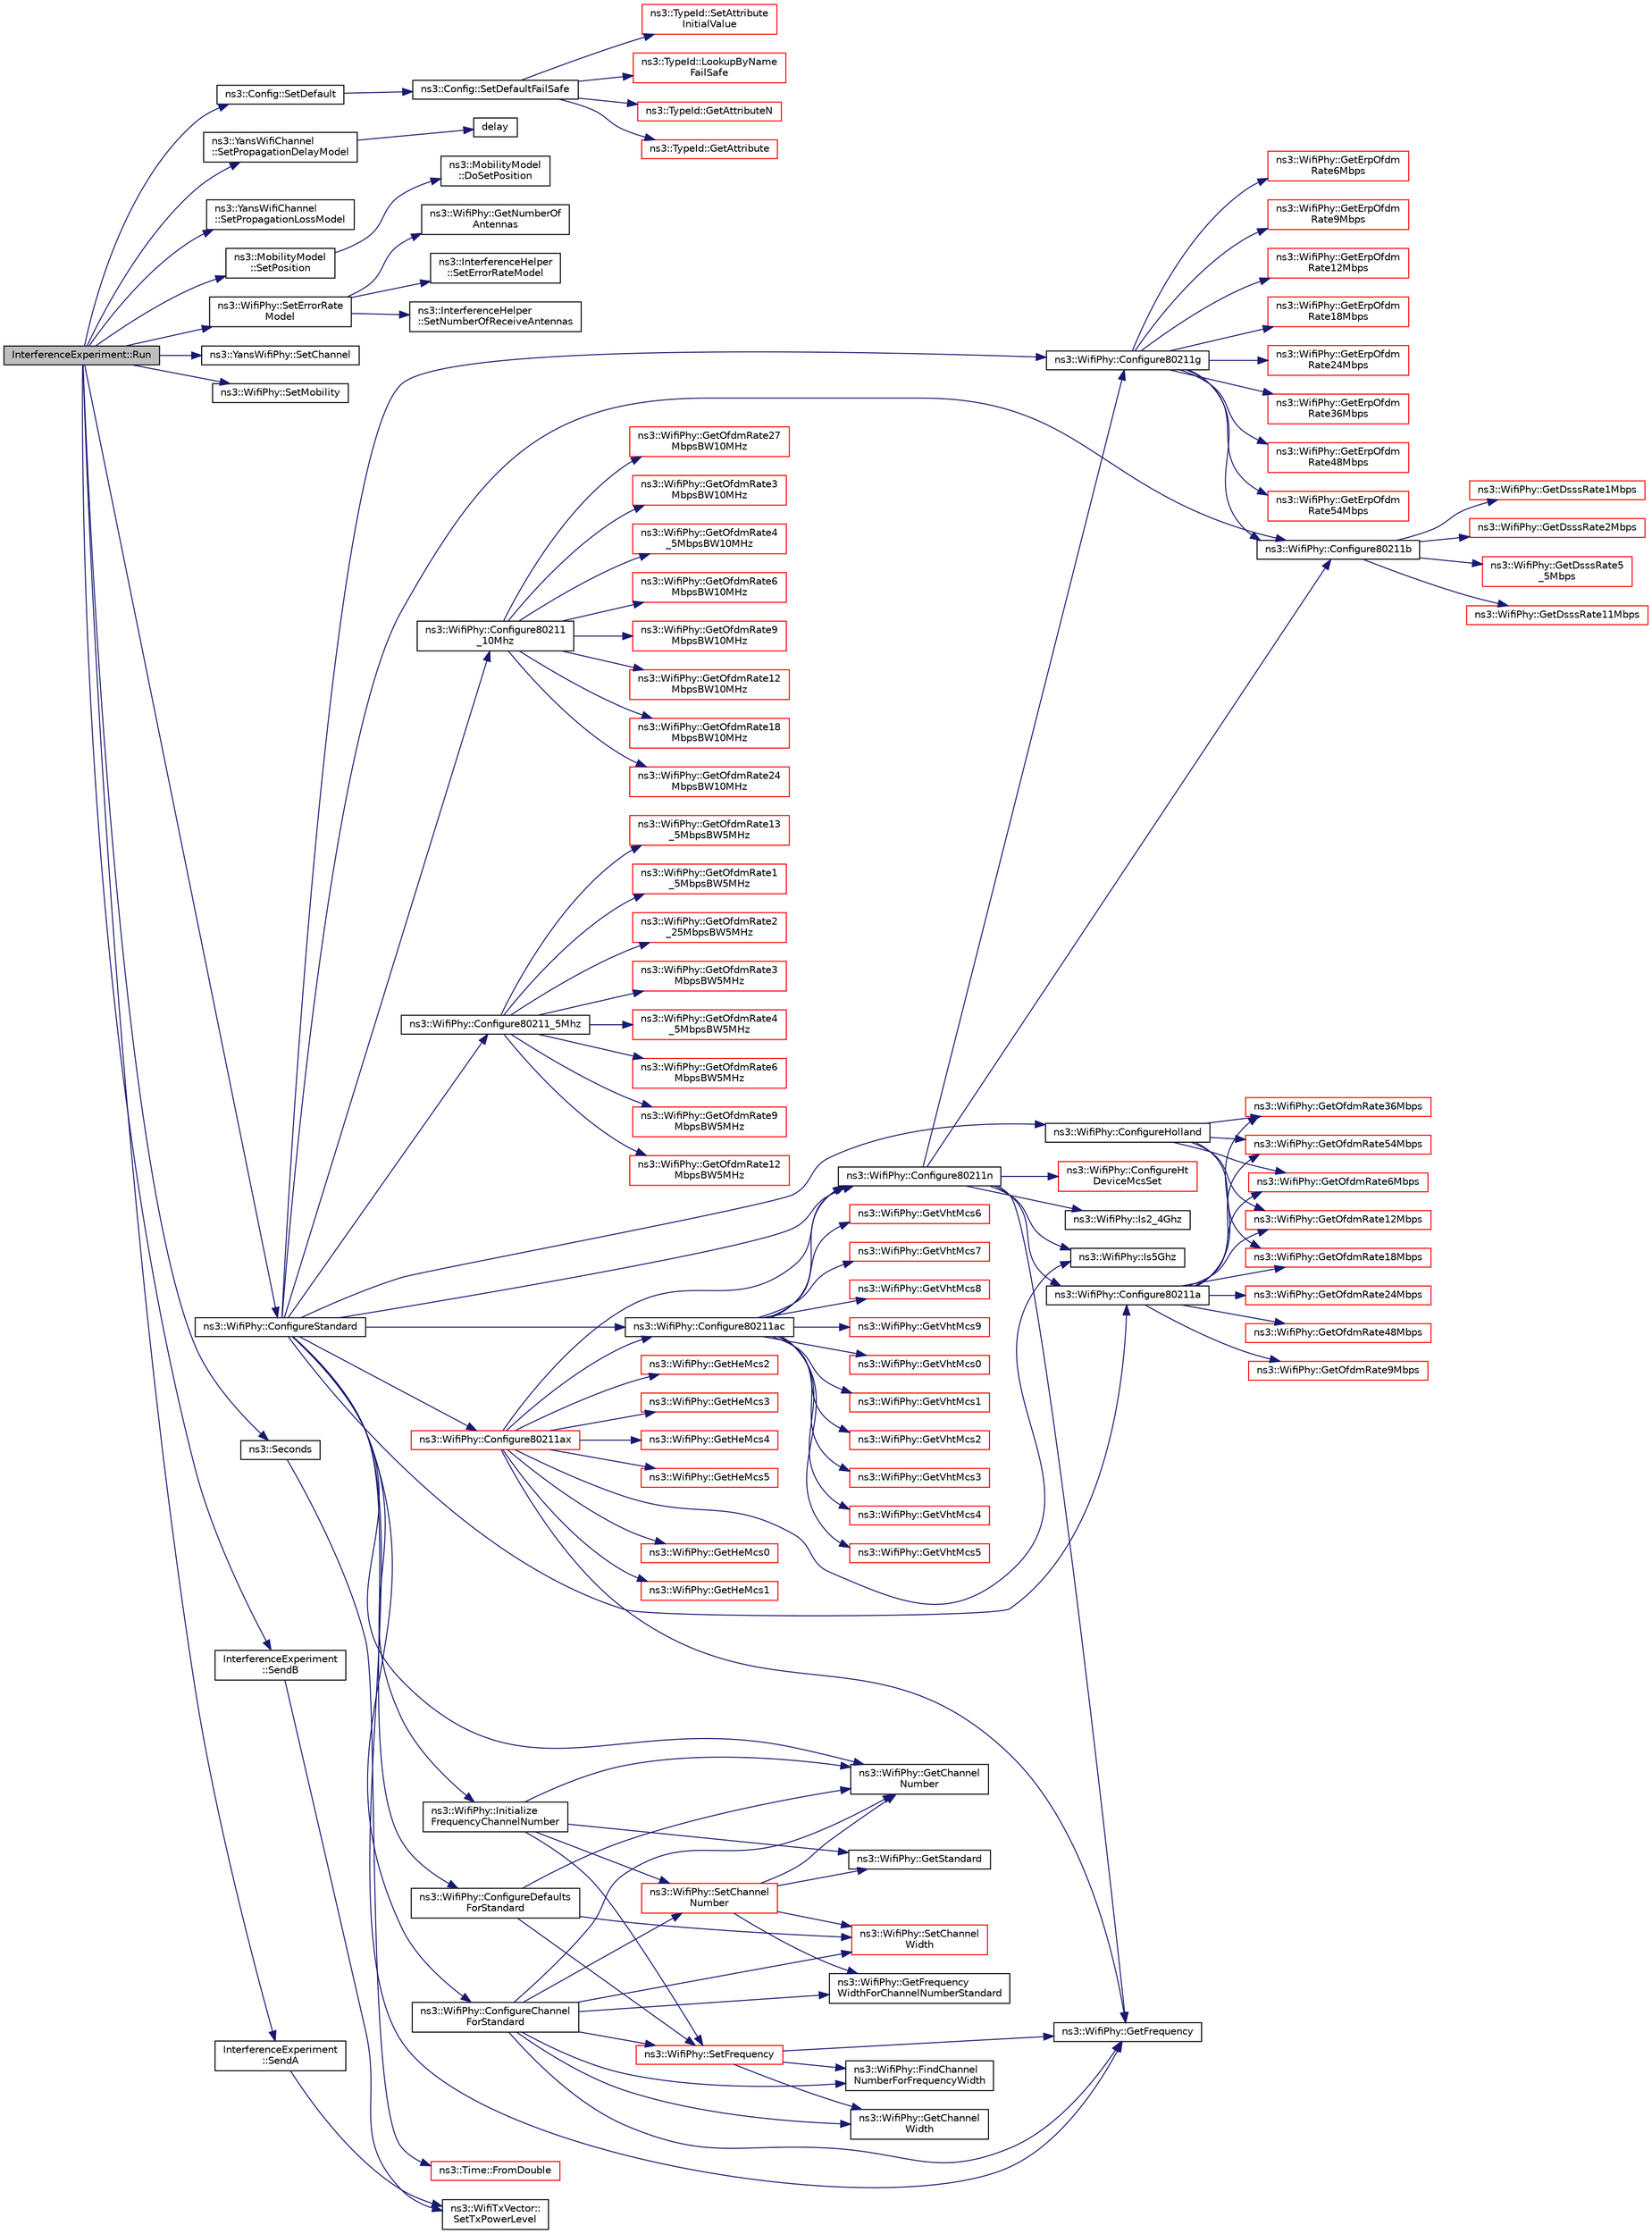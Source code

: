digraph "InterferenceExperiment::Run"
{
  edge [fontname="Helvetica",fontsize="10",labelfontname="Helvetica",labelfontsize="10"];
  node [fontname="Helvetica",fontsize="10",shape=record];
  rankdir="LR";
  Node1 [label="InterferenceExperiment::Run",height=0.2,width=0.4,color="black", fillcolor="grey75", style="filled", fontcolor="black"];
  Node1 -> Node2 [color="midnightblue",fontsize="10",style="solid"];
  Node2 [label="ns3::Config::SetDefault",height=0.2,width=0.4,color="black", fillcolor="white", style="filled",URL="$d1/d44/group__config.html#ga2e7882df849d8ba4aaad31c934c40c06"];
  Node2 -> Node3 [color="midnightblue",fontsize="10",style="solid"];
  Node3 [label="ns3::Config::SetDefaultFailSafe",height=0.2,width=0.4,color="black", fillcolor="white", style="filled",URL="$d1/d44/group__config.html#ga54361b707f31481b11d19f03495cb045"];
  Node3 -> Node4 [color="midnightblue",fontsize="10",style="solid"];
  Node4 [label="ns3::TypeId::LookupByName\lFailSafe",height=0.2,width=0.4,color="red", fillcolor="white", style="filled",URL="$d6/d11/classns3_1_1TypeId.html#acceab1f57bfe3c3af02130277d409f14"];
  Node3 -> Node5 [color="midnightblue",fontsize="10",style="solid"];
  Node5 [label="ns3::TypeId::GetAttributeN",height=0.2,width=0.4,color="red", fillcolor="white", style="filled",URL="$d6/d11/classns3_1_1TypeId.html#a679c4713f613126a51eb400b345302cb"];
  Node3 -> Node6 [color="midnightblue",fontsize="10",style="solid"];
  Node6 [label="ns3::TypeId::GetAttribute",height=0.2,width=0.4,color="red", fillcolor="white", style="filled",URL="$d6/d11/classns3_1_1TypeId.html#aa1b746e64e606f94cbedda7cf89788c2"];
  Node3 -> Node7 [color="midnightblue",fontsize="10",style="solid"];
  Node7 [label="ns3::TypeId::SetAttribute\lInitialValue",height=0.2,width=0.4,color="red", fillcolor="white", style="filled",URL="$d6/d11/classns3_1_1TypeId.html#af477878663278dad47c764229490314b"];
  Node1 -> Node8 [color="midnightblue",fontsize="10",style="solid"];
  Node8 [label="ns3::YansWifiChannel\l::SetPropagationDelayModel",height=0.2,width=0.4,color="black", fillcolor="white", style="filled",URL="$d3/df5/classns3_1_1YansWifiChannel.html#a51ebdd5a1d897dc46cf9783ac2879b98"];
  Node8 -> Node9 [color="midnightblue",fontsize="10",style="solid"];
  Node9 [label="delay",height=0.2,width=0.4,color="black", fillcolor="white", style="filled",URL="$d8/d68/lte_2model_2fading-traces_2fading__trace__generator_8m.html#a7964e6aa8f61a9d28973c8267a606ad8"];
  Node1 -> Node10 [color="midnightblue",fontsize="10",style="solid"];
  Node10 [label="ns3::YansWifiChannel\l::SetPropagationLossModel",height=0.2,width=0.4,color="black", fillcolor="white", style="filled",URL="$d3/df5/classns3_1_1YansWifiChannel.html#ad2f92be1fb34be0075141cbb4f779191"];
  Node1 -> Node11 [color="midnightblue",fontsize="10",style="solid"];
  Node11 [label="ns3::MobilityModel\l::SetPosition",height=0.2,width=0.4,color="black", fillcolor="white", style="filled",URL="$d4/dc5/classns3_1_1MobilityModel.html#ac584b3d5a309709d2f13ed6ada1e7640"];
  Node11 -> Node12 [color="midnightblue",fontsize="10",style="solid"];
  Node12 [label="ns3::MobilityModel\l::DoSetPosition",height=0.2,width=0.4,color="black", fillcolor="white", style="filled",URL="$d4/dc5/classns3_1_1MobilityModel.html#aa2f52cd86754da71ac649413c049785e"];
  Node1 -> Node13 [color="midnightblue",fontsize="10",style="solid"];
  Node13 [label="ns3::WifiPhy::SetErrorRate\lModel",height=0.2,width=0.4,color="black", fillcolor="white", style="filled",URL="$d6/d5a/classns3_1_1WifiPhy.html#ac363f667899a813bb1331225bc1c1474"];
  Node13 -> Node14 [color="midnightblue",fontsize="10",style="solid"];
  Node14 [label="ns3::InterferenceHelper\l::SetErrorRateModel",height=0.2,width=0.4,color="black", fillcolor="white", style="filled",URL="$dc/d0f/classns3_1_1InterferenceHelper.html#a4e5bedbeba2a6eb01a86cae2d29e07dc"];
  Node13 -> Node15 [color="midnightblue",fontsize="10",style="solid"];
  Node15 [label="ns3::InterferenceHelper\l::SetNumberOfReceiveAntennas",height=0.2,width=0.4,color="black", fillcolor="white", style="filled",URL="$dc/d0f/classns3_1_1InterferenceHelper.html#ae04257f3c9153258970ec7c96abf41ea"];
  Node13 -> Node16 [color="midnightblue",fontsize="10",style="solid"];
  Node16 [label="ns3::WifiPhy::GetNumberOf\lAntennas",height=0.2,width=0.4,color="black", fillcolor="white", style="filled",URL="$d6/d5a/classns3_1_1WifiPhy.html#ae23367ac8e1424724f95df441e0cd278"];
  Node1 -> Node17 [color="midnightblue",fontsize="10",style="solid"];
  Node17 [label="ns3::YansWifiPhy::SetChannel",height=0.2,width=0.4,color="black", fillcolor="white", style="filled",URL="$dc/d21/classns3_1_1YansWifiPhy.html#ad2eeb0ab17ef01b26436f7110cccff1d"];
  Node1 -> Node18 [color="midnightblue",fontsize="10",style="solid"];
  Node18 [label="ns3::WifiPhy::SetMobility",height=0.2,width=0.4,color="black", fillcolor="white", style="filled",URL="$d6/d5a/classns3_1_1WifiPhy.html#a5bbd6f88cf0a8ac6c7437b278a17a582",tooltip="assign a mobility model to this device "];
  Node1 -> Node19 [color="midnightblue",fontsize="10",style="solid"];
  Node19 [label="ns3::WifiPhy::ConfigureStandard",height=0.2,width=0.4,color="black", fillcolor="white", style="filled",URL="$d6/d5a/classns3_1_1WifiPhy.html#aeafbea9bd8c1ae20f85584f55d868d23"];
  Node19 -> Node20 [color="midnightblue",fontsize="10",style="solid"];
  Node20 [label="ns3::WifiPhy::Initialize\lFrequencyChannelNumber",height=0.2,width=0.4,color="black", fillcolor="white", style="filled",URL="$d6/d5a/classns3_1_1WifiPhy.html#a6f926737f6ba77c4b619734f396ed3ed",tooltip="post-construction setting of frequency and/or channel number "];
  Node20 -> Node21 [color="midnightblue",fontsize="10",style="solid"];
  Node21 [label="ns3::WifiPhy::SetFrequency",height=0.2,width=0.4,color="red", fillcolor="white", style="filled",URL="$d6/d5a/classns3_1_1WifiPhy.html#afecd69b20631e112aa863dbed4c4bd22"];
  Node21 -> Node22 [color="midnightblue",fontsize="10",style="solid"];
  Node22 [label="ns3::WifiPhy::GetFrequency",height=0.2,width=0.4,color="black", fillcolor="white", style="filled",URL="$d6/d5a/classns3_1_1WifiPhy.html#ad2508d94faf22d690d6b8b4367934fd1"];
  Node21 -> Node23 [color="midnightblue",fontsize="10",style="solid"];
  Node23 [label="ns3::WifiPhy::FindChannel\lNumberForFrequencyWidth",height=0.2,width=0.4,color="black", fillcolor="white", style="filled",URL="$d6/d5a/classns3_1_1WifiPhy.html#ac1a2644035e5ec7129ec1a1583face8a"];
  Node21 -> Node24 [color="midnightblue",fontsize="10",style="solid"];
  Node24 [label="ns3::WifiPhy::GetChannel\lWidth",height=0.2,width=0.4,color="black", fillcolor="white", style="filled",URL="$d6/d5a/classns3_1_1WifiPhy.html#a4a5d5009b3b3308f2baeed42a2007189"];
  Node20 -> Node25 [color="midnightblue",fontsize="10",style="solid"];
  Node25 [label="ns3::WifiPhy::GetStandard",height=0.2,width=0.4,color="black", fillcolor="white", style="filled",URL="$d6/d5a/classns3_1_1WifiPhy.html#af33f60586f8e0bd1763b863e7ce193b2"];
  Node20 -> Node26 [color="midnightblue",fontsize="10",style="solid"];
  Node26 [label="ns3::WifiPhy::SetChannel\lNumber",height=0.2,width=0.4,color="red", fillcolor="white", style="filled",URL="$d6/d5a/classns3_1_1WifiPhy.html#a2d13cf6ae4c185cae8516516afe4a32a",tooltip="Set channel number. "];
  Node26 -> Node27 [color="midnightblue",fontsize="10",style="solid"];
  Node27 [label="ns3::WifiPhy::GetChannel\lNumber",height=0.2,width=0.4,color="black", fillcolor="white", style="filled",URL="$d6/d5a/classns3_1_1WifiPhy.html#a5cf0ccf06109ace61db51c83e91b7e8d"];
  Node26 -> Node28 [color="midnightblue",fontsize="10",style="solid"];
  Node28 [label="ns3::WifiPhy::GetFrequency\lWidthForChannelNumberStandard",height=0.2,width=0.4,color="black", fillcolor="white", style="filled",URL="$d6/d5a/classns3_1_1WifiPhy.html#ad4ffecf66d648b47d62ad73143a3fcbc"];
  Node26 -> Node25 [color="midnightblue",fontsize="10",style="solid"];
  Node26 -> Node29 [color="midnightblue",fontsize="10",style="solid"];
  Node29 [label="ns3::WifiPhy::SetChannel\lWidth",height=0.2,width=0.4,color="red", fillcolor="white", style="filled",URL="$d6/d5a/classns3_1_1WifiPhy.html#ad4be164ac9858e525cf6c6194c39e015"];
  Node20 -> Node27 [color="midnightblue",fontsize="10",style="solid"];
  Node19 -> Node22 [color="midnightblue",fontsize="10",style="solid"];
  Node19 -> Node27 [color="midnightblue",fontsize="10",style="solid"];
  Node19 -> Node30 [color="midnightblue",fontsize="10",style="solid"];
  Node30 [label="ns3::WifiPhy::ConfigureDefaults\lForStandard",height=0.2,width=0.4,color="black", fillcolor="white", style="filled",URL="$d6/d5a/classns3_1_1WifiPhy.html#ae5a54012ac4703d86299312251c41114"];
  Node30 -> Node29 [color="midnightblue",fontsize="10",style="solid"];
  Node30 -> Node21 [color="midnightblue",fontsize="10",style="solid"];
  Node30 -> Node27 [color="midnightblue",fontsize="10",style="solid"];
  Node19 -> Node31 [color="midnightblue",fontsize="10",style="solid"];
  Node31 [label="ns3::WifiPhy::ConfigureChannel\lForStandard",height=0.2,width=0.4,color="black", fillcolor="white", style="filled",URL="$d6/d5a/classns3_1_1WifiPhy.html#aed528417ac25eecc7ecf44079d162847"];
  Node31 -> Node22 [color="midnightblue",fontsize="10",style="solid"];
  Node31 -> Node23 [color="midnightblue",fontsize="10",style="solid"];
  Node31 -> Node24 [color="midnightblue",fontsize="10",style="solid"];
  Node31 -> Node26 [color="midnightblue",fontsize="10",style="solid"];
  Node31 -> Node27 [color="midnightblue",fontsize="10",style="solid"];
  Node31 -> Node28 [color="midnightblue",fontsize="10",style="solid"];
  Node31 -> Node21 [color="midnightblue",fontsize="10",style="solid"];
  Node31 -> Node29 [color="midnightblue",fontsize="10",style="solid"];
  Node19 -> Node32 [color="midnightblue",fontsize="10",style="solid"];
  Node32 [label="ns3::WifiPhy::Configure80211a",height=0.2,width=0.4,color="black", fillcolor="white", style="filled",URL="$d6/d5a/classns3_1_1WifiPhy.html#a3f4c48226fee10de85a17e6ce62af0f3"];
  Node32 -> Node33 [color="midnightblue",fontsize="10",style="solid"];
  Node33 [label="ns3::WifiPhy::GetOfdmRate6Mbps",height=0.2,width=0.4,color="red", fillcolor="white", style="filled",URL="$d6/d5a/classns3_1_1WifiPhy.html#a9945d5d1e8dd74118f90e1adcb63d6fe"];
  Node32 -> Node34 [color="midnightblue",fontsize="10",style="solid"];
  Node34 [label="ns3::WifiPhy::GetOfdmRate9Mbps",height=0.2,width=0.4,color="red", fillcolor="white", style="filled",URL="$d6/d5a/classns3_1_1WifiPhy.html#a4fd9fa3cc3080908d55d9713266f2943"];
  Node32 -> Node35 [color="midnightblue",fontsize="10",style="solid"];
  Node35 [label="ns3::WifiPhy::GetOfdmRate12Mbps",height=0.2,width=0.4,color="red", fillcolor="white", style="filled",URL="$d6/d5a/classns3_1_1WifiPhy.html#a2435bc31eebe859883b7ac21c9add9d2"];
  Node32 -> Node36 [color="midnightblue",fontsize="10",style="solid"];
  Node36 [label="ns3::WifiPhy::GetOfdmRate18Mbps",height=0.2,width=0.4,color="red", fillcolor="white", style="filled",URL="$d6/d5a/classns3_1_1WifiPhy.html#ab456e46ced9b58473153802857be1bde"];
  Node32 -> Node37 [color="midnightblue",fontsize="10",style="solid"];
  Node37 [label="ns3::WifiPhy::GetOfdmRate24Mbps",height=0.2,width=0.4,color="red", fillcolor="white", style="filled",URL="$d6/d5a/classns3_1_1WifiPhy.html#a088ad8dd890aa893acea0d44df88e2aa"];
  Node32 -> Node38 [color="midnightblue",fontsize="10",style="solid"];
  Node38 [label="ns3::WifiPhy::GetOfdmRate36Mbps",height=0.2,width=0.4,color="red", fillcolor="white", style="filled",URL="$d6/d5a/classns3_1_1WifiPhy.html#a64c9c3a3e3a41d2aa51f7d0ccb8fe6c1"];
  Node32 -> Node39 [color="midnightblue",fontsize="10",style="solid"];
  Node39 [label="ns3::WifiPhy::GetOfdmRate48Mbps",height=0.2,width=0.4,color="red", fillcolor="white", style="filled",URL="$d6/d5a/classns3_1_1WifiPhy.html#aa48b1e5f7ebde9ced3dc0f25d9505ae0"];
  Node32 -> Node40 [color="midnightblue",fontsize="10",style="solid"];
  Node40 [label="ns3::WifiPhy::GetOfdmRate54Mbps",height=0.2,width=0.4,color="red", fillcolor="white", style="filled",URL="$d6/d5a/classns3_1_1WifiPhy.html#a767b1cebf94aea21b9c476563c6e3f5b"];
  Node19 -> Node41 [color="midnightblue",fontsize="10",style="solid"];
  Node41 [label="ns3::WifiPhy::Configure80211b",height=0.2,width=0.4,color="black", fillcolor="white", style="filled",URL="$d6/d5a/classns3_1_1WifiPhy.html#a6d06ede65c6956ad9c414a00587279d7"];
  Node41 -> Node42 [color="midnightblue",fontsize="10",style="solid"];
  Node42 [label="ns3::WifiPhy::GetDsssRate1Mbps",height=0.2,width=0.4,color="red", fillcolor="white", style="filled",URL="$d6/d5a/classns3_1_1WifiPhy.html#a8b52ed5ee9801adab6d11b8e4dc4240f"];
  Node41 -> Node43 [color="midnightblue",fontsize="10",style="solid"];
  Node43 [label="ns3::WifiPhy::GetDsssRate2Mbps",height=0.2,width=0.4,color="red", fillcolor="white", style="filled",URL="$d6/d5a/classns3_1_1WifiPhy.html#a6619a232c9506d049781aae17795b57f"];
  Node41 -> Node44 [color="midnightblue",fontsize="10",style="solid"];
  Node44 [label="ns3::WifiPhy::GetDsssRate5\l_5Mbps",height=0.2,width=0.4,color="red", fillcolor="white", style="filled",URL="$d6/d5a/classns3_1_1WifiPhy.html#aa9a581243e49199f63f9e26ef4c4ed95"];
  Node41 -> Node45 [color="midnightblue",fontsize="10",style="solid"];
  Node45 [label="ns3::WifiPhy::GetDsssRate11Mbps",height=0.2,width=0.4,color="red", fillcolor="white", style="filled",URL="$d6/d5a/classns3_1_1WifiPhy.html#ab959b0aa063cda3f93a9a2861526a3e2"];
  Node19 -> Node46 [color="midnightblue",fontsize="10",style="solid"];
  Node46 [label="ns3::WifiPhy::Configure80211g",height=0.2,width=0.4,color="black", fillcolor="white", style="filled",URL="$d6/d5a/classns3_1_1WifiPhy.html#a71286ced86fbd1b11c4b68e053b3e8d0"];
  Node46 -> Node41 [color="midnightblue",fontsize="10",style="solid"];
  Node46 -> Node47 [color="midnightblue",fontsize="10",style="solid"];
  Node47 [label="ns3::WifiPhy::GetErpOfdm\lRate6Mbps",height=0.2,width=0.4,color="red", fillcolor="white", style="filled",URL="$d6/d5a/classns3_1_1WifiPhy.html#a334689e428371b3383e9001cbd05deba"];
  Node46 -> Node48 [color="midnightblue",fontsize="10",style="solid"];
  Node48 [label="ns3::WifiPhy::GetErpOfdm\lRate9Mbps",height=0.2,width=0.4,color="red", fillcolor="white", style="filled",URL="$d6/d5a/classns3_1_1WifiPhy.html#af2fc1ee36fc803b89575cd682138495f"];
  Node46 -> Node49 [color="midnightblue",fontsize="10",style="solid"];
  Node49 [label="ns3::WifiPhy::GetErpOfdm\lRate12Mbps",height=0.2,width=0.4,color="red", fillcolor="white", style="filled",URL="$d6/d5a/classns3_1_1WifiPhy.html#aa6f7f9ca17a9451966da679415996136"];
  Node46 -> Node50 [color="midnightblue",fontsize="10",style="solid"];
  Node50 [label="ns3::WifiPhy::GetErpOfdm\lRate18Mbps",height=0.2,width=0.4,color="red", fillcolor="white", style="filled",URL="$d6/d5a/classns3_1_1WifiPhy.html#ae24bbedd9df795ac630568606a579be0"];
  Node46 -> Node51 [color="midnightblue",fontsize="10",style="solid"];
  Node51 [label="ns3::WifiPhy::GetErpOfdm\lRate24Mbps",height=0.2,width=0.4,color="red", fillcolor="white", style="filled",URL="$d6/d5a/classns3_1_1WifiPhy.html#a8e34487962a2e6ecbedebe5b2e883ca7"];
  Node46 -> Node52 [color="midnightblue",fontsize="10",style="solid"];
  Node52 [label="ns3::WifiPhy::GetErpOfdm\lRate36Mbps",height=0.2,width=0.4,color="red", fillcolor="white", style="filled",URL="$d6/d5a/classns3_1_1WifiPhy.html#acc3956aa9fc49c16c05dc76bae0d4ad9"];
  Node46 -> Node53 [color="midnightblue",fontsize="10",style="solid"];
  Node53 [label="ns3::WifiPhy::GetErpOfdm\lRate48Mbps",height=0.2,width=0.4,color="red", fillcolor="white", style="filled",URL="$d6/d5a/classns3_1_1WifiPhy.html#a3c00f00fdfce4e6146264549f2274499"];
  Node46 -> Node54 [color="midnightblue",fontsize="10",style="solid"];
  Node54 [label="ns3::WifiPhy::GetErpOfdm\lRate54Mbps",height=0.2,width=0.4,color="red", fillcolor="white", style="filled",URL="$d6/d5a/classns3_1_1WifiPhy.html#a444ffd175dd58e76f87ba8dc05eef483"];
  Node19 -> Node55 [color="midnightblue",fontsize="10",style="solid"];
  Node55 [label="ns3::WifiPhy::Configure80211\l_10Mhz",height=0.2,width=0.4,color="black", fillcolor="white", style="filled",URL="$d6/d5a/classns3_1_1WifiPhy.html#a42b42da70fb83cc0136c78658698c620"];
  Node55 -> Node56 [color="midnightblue",fontsize="10",style="solid"];
  Node56 [label="ns3::WifiPhy::GetOfdmRate3\lMbpsBW10MHz",height=0.2,width=0.4,color="red", fillcolor="white", style="filled",URL="$d6/d5a/classns3_1_1WifiPhy.html#a8c565c787448b738ea94b455169371fa"];
  Node55 -> Node57 [color="midnightblue",fontsize="10",style="solid"];
  Node57 [label="ns3::WifiPhy::GetOfdmRate4\l_5MbpsBW10MHz",height=0.2,width=0.4,color="red", fillcolor="white", style="filled",URL="$d6/d5a/classns3_1_1WifiPhy.html#a96acd60bbfdc2ffe88dcc6cf201e73ee"];
  Node55 -> Node58 [color="midnightblue",fontsize="10",style="solid"];
  Node58 [label="ns3::WifiPhy::GetOfdmRate6\lMbpsBW10MHz",height=0.2,width=0.4,color="red", fillcolor="white", style="filled",URL="$d6/d5a/classns3_1_1WifiPhy.html#aa7c91565a17bc8f93f766dea8351d9f7"];
  Node55 -> Node59 [color="midnightblue",fontsize="10",style="solid"];
  Node59 [label="ns3::WifiPhy::GetOfdmRate9\lMbpsBW10MHz",height=0.2,width=0.4,color="red", fillcolor="white", style="filled",URL="$d6/d5a/classns3_1_1WifiPhy.html#af3db6741fde3d02c6982a62069329c9c"];
  Node55 -> Node60 [color="midnightblue",fontsize="10",style="solid"];
  Node60 [label="ns3::WifiPhy::GetOfdmRate12\lMbpsBW10MHz",height=0.2,width=0.4,color="red", fillcolor="white", style="filled",URL="$d6/d5a/classns3_1_1WifiPhy.html#a7027b0e5307e56e68d4cf222e6751d90"];
  Node55 -> Node61 [color="midnightblue",fontsize="10",style="solid"];
  Node61 [label="ns3::WifiPhy::GetOfdmRate18\lMbpsBW10MHz",height=0.2,width=0.4,color="red", fillcolor="white", style="filled",URL="$d6/d5a/classns3_1_1WifiPhy.html#a78790cdcd17992e4c5e3ffada193d6de"];
  Node55 -> Node62 [color="midnightblue",fontsize="10",style="solid"];
  Node62 [label="ns3::WifiPhy::GetOfdmRate24\lMbpsBW10MHz",height=0.2,width=0.4,color="red", fillcolor="white", style="filled",URL="$d6/d5a/classns3_1_1WifiPhy.html#a9cb82b2a3b8165a9b1c58a4cbcbd961f"];
  Node55 -> Node63 [color="midnightblue",fontsize="10",style="solid"];
  Node63 [label="ns3::WifiPhy::GetOfdmRate27\lMbpsBW10MHz",height=0.2,width=0.4,color="red", fillcolor="white", style="filled",URL="$d6/d5a/classns3_1_1WifiPhy.html#adeb11bf3d1463a29e9e930e69d02df43"];
  Node19 -> Node64 [color="midnightblue",fontsize="10",style="solid"];
  Node64 [label="ns3::WifiPhy::Configure80211_5Mhz",height=0.2,width=0.4,color="black", fillcolor="white", style="filled",URL="$d6/d5a/classns3_1_1WifiPhy.html#a7f3076e93e88d1c884dde3e390fa9756"];
  Node64 -> Node65 [color="midnightblue",fontsize="10",style="solid"];
  Node65 [label="ns3::WifiPhy::GetOfdmRate1\l_5MbpsBW5MHz",height=0.2,width=0.4,color="red", fillcolor="white", style="filled",URL="$d6/d5a/classns3_1_1WifiPhy.html#ad52da7bd50e91c3cf45b6a3256b93d37"];
  Node64 -> Node66 [color="midnightblue",fontsize="10",style="solid"];
  Node66 [label="ns3::WifiPhy::GetOfdmRate2\l_25MbpsBW5MHz",height=0.2,width=0.4,color="red", fillcolor="white", style="filled",URL="$d6/d5a/classns3_1_1WifiPhy.html#af1b2d75c0ca6b23927ddee3b3f85242e"];
  Node64 -> Node67 [color="midnightblue",fontsize="10",style="solid"];
  Node67 [label="ns3::WifiPhy::GetOfdmRate3\lMbpsBW5MHz",height=0.2,width=0.4,color="red", fillcolor="white", style="filled",URL="$d6/d5a/classns3_1_1WifiPhy.html#a80fcdb4c3168baf71ced3a7088aa24b7"];
  Node64 -> Node68 [color="midnightblue",fontsize="10",style="solid"];
  Node68 [label="ns3::WifiPhy::GetOfdmRate4\l_5MbpsBW5MHz",height=0.2,width=0.4,color="red", fillcolor="white", style="filled",URL="$d6/d5a/classns3_1_1WifiPhy.html#a0d0270d2a2fc0a3b91d8e39c83d8f0ca"];
  Node64 -> Node69 [color="midnightblue",fontsize="10",style="solid"];
  Node69 [label="ns3::WifiPhy::GetOfdmRate6\lMbpsBW5MHz",height=0.2,width=0.4,color="red", fillcolor="white", style="filled",URL="$d6/d5a/classns3_1_1WifiPhy.html#aa5cfec7cdcc8892c9b5787b81135c177"];
  Node64 -> Node70 [color="midnightblue",fontsize="10",style="solid"];
  Node70 [label="ns3::WifiPhy::GetOfdmRate9\lMbpsBW5MHz",height=0.2,width=0.4,color="red", fillcolor="white", style="filled",URL="$d6/d5a/classns3_1_1WifiPhy.html#a2082d83ca110002cea0a944f57bb3433"];
  Node64 -> Node71 [color="midnightblue",fontsize="10",style="solid"];
  Node71 [label="ns3::WifiPhy::GetOfdmRate12\lMbpsBW5MHz",height=0.2,width=0.4,color="red", fillcolor="white", style="filled",URL="$d6/d5a/classns3_1_1WifiPhy.html#aae849d28ac0ef8729574e39f1bf98463"];
  Node64 -> Node72 [color="midnightblue",fontsize="10",style="solid"];
  Node72 [label="ns3::WifiPhy::GetOfdmRate13\l_5MbpsBW5MHz",height=0.2,width=0.4,color="red", fillcolor="white", style="filled",URL="$d6/d5a/classns3_1_1WifiPhy.html#a54081f3923272965099c04f060b0508d"];
  Node19 -> Node73 [color="midnightblue",fontsize="10",style="solid"];
  Node73 [label="ns3::WifiPhy::ConfigureHolland",height=0.2,width=0.4,color="black", fillcolor="white", style="filled",URL="$d6/d5a/classns3_1_1WifiPhy.html#aba0f3d79d7fe9be1485a3d87a8923cdd"];
  Node73 -> Node33 [color="midnightblue",fontsize="10",style="solid"];
  Node73 -> Node35 [color="midnightblue",fontsize="10",style="solid"];
  Node73 -> Node36 [color="midnightblue",fontsize="10",style="solid"];
  Node73 -> Node38 [color="midnightblue",fontsize="10",style="solid"];
  Node73 -> Node40 [color="midnightblue",fontsize="10",style="solid"];
  Node19 -> Node74 [color="midnightblue",fontsize="10",style="solid"];
  Node74 [label="ns3::WifiPhy::Configure80211n",height=0.2,width=0.4,color="black", fillcolor="white", style="filled",URL="$d6/d5a/classns3_1_1WifiPhy.html#ac4cf51f397334a060632d690675446e6"];
  Node74 -> Node75 [color="midnightblue",fontsize="10",style="solid"];
  Node75 [label="ns3::WifiPhy::Is2_4Ghz",height=0.2,width=0.4,color="black", fillcolor="white", style="filled",URL="$d6/d5a/classns3_1_1WifiPhy.html#aaa5c580b1df6a1a17c45d4499cdde989"];
  Node74 -> Node22 [color="midnightblue",fontsize="10",style="solid"];
  Node74 -> Node41 [color="midnightblue",fontsize="10",style="solid"];
  Node74 -> Node46 [color="midnightblue",fontsize="10",style="solid"];
  Node74 -> Node76 [color="midnightblue",fontsize="10",style="solid"];
  Node76 [label="ns3::WifiPhy::Is5Ghz",height=0.2,width=0.4,color="black", fillcolor="white", style="filled",URL="$d6/d5a/classns3_1_1WifiPhy.html#af20c8a5c10004de2e0e4fb0cb472c763"];
  Node74 -> Node32 [color="midnightblue",fontsize="10",style="solid"];
  Node74 -> Node77 [color="midnightblue",fontsize="10",style="solid"];
  Node77 [label="ns3::WifiPhy::ConfigureHt\lDeviceMcsSet",height=0.2,width=0.4,color="red", fillcolor="white", style="filled",URL="$d6/d5a/classns3_1_1WifiPhy.html#a7cd2773f895166ffcfa811efe120e1f0"];
  Node19 -> Node78 [color="midnightblue",fontsize="10",style="solid"];
  Node78 [label="ns3::WifiPhy::Configure80211ac",height=0.2,width=0.4,color="black", fillcolor="white", style="filled",URL="$d6/d5a/classns3_1_1WifiPhy.html#a9023b105175409e6dde1281cc6584cf3"];
  Node78 -> Node74 [color="midnightblue",fontsize="10",style="solid"];
  Node78 -> Node79 [color="midnightblue",fontsize="10",style="solid"];
  Node79 [label="ns3::WifiPhy::GetVhtMcs0",height=0.2,width=0.4,color="red", fillcolor="white", style="filled",URL="$d6/d5a/classns3_1_1WifiPhy.html#a0abd27d8c214424a39ea9ea3ac207772"];
  Node78 -> Node80 [color="midnightblue",fontsize="10",style="solid"];
  Node80 [label="ns3::WifiPhy::GetVhtMcs1",height=0.2,width=0.4,color="red", fillcolor="white", style="filled",URL="$d6/d5a/classns3_1_1WifiPhy.html#ae2059a293baf661fc58cf72dc22db394"];
  Node78 -> Node81 [color="midnightblue",fontsize="10",style="solid"];
  Node81 [label="ns3::WifiPhy::GetVhtMcs2",height=0.2,width=0.4,color="red", fillcolor="white", style="filled",URL="$d6/d5a/classns3_1_1WifiPhy.html#aed23b5bd82ba4cb62eb0d594d02accbe"];
  Node78 -> Node82 [color="midnightblue",fontsize="10",style="solid"];
  Node82 [label="ns3::WifiPhy::GetVhtMcs3",height=0.2,width=0.4,color="red", fillcolor="white", style="filled",URL="$d6/d5a/classns3_1_1WifiPhy.html#a9cfb02d62871a811cbc6d0133f1417fb"];
  Node78 -> Node83 [color="midnightblue",fontsize="10",style="solid"];
  Node83 [label="ns3::WifiPhy::GetVhtMcs4",height=0.2,width=0.4,color="red", fillcolor="white", style="filled",URL="$d6/d5a/classns3_1_1WifiPhy.html#a6b92afa4613c7f876f494d6f295b5135"];
  Node78 -> Node84 [color="midnightblue",fontsize="10",style="solid"];
  Node84 [label="ns3::WifiPhy::GetVhtMcs5",height=0.2,width=0.4,color="red", fillcolor="white", style="filled",URL="$d6/d5a/classns3_1_1WifiPhy.html#a214c87eb5f05eb2d07b2d1cccf77311a"];
  Node78 -> Node85 [color="midnightblue",fontsize="10",style="solid"];
  Node85 [label="ns3::WifiPhy::GetVhtMcs6",height=0.2,width=0.4,color="red", fillcolor="white", style="filled",URL="$d6/d5a/classns3_1_1WifiPhy.html#acd4b16742a9bfc62664da3b415ce2a42"];
  Node78 -> Node86 [color="midnightblue",fontsize="10",style="solid"];
  Node86 [label="ns3::WifiPhy::GetVhtMcs7",height=0.2,width=0.4,color="red", fillcolor="white", style="filled",URL="$d6/d5a/classns3_1_1WifiPhy.html#a70fad3da915d04f22a068a5ffb5f995c"];
  Node78 -> Node87 [color="midnightblue",fontsize="10",style="solid"];
  Node87 [label="ns3::WifiPhy::GetVhtMcs8",height=0.2,width=0.4,color="red", fillcolor="white", style="filled",URL="$d6/d5a/classns3_1_1WifiPhy.html#a4acd4de849ca0a208e2d8e021f6a0173"];
  Node78 -> Node88 [color="midnightblue",fontsize="10",style="solid"];
  Node88 [label="ns3::WifiPhy::GetVhtMcs9",height=0.2,width=0.4,color="red", fillcolor="white", style="filled",URL="$d6/d5a/classns3_1_1WifiPhy.html#aa435b5512868852aa272d9b963e581a0"];
  Node19 -> Node89 [color="midnightblue",fontsize="10",style="solid"];
  Node89 [label="ns3::WifiPhy::Configure80211ax",height=0.2,width=0.4,color="red", fillcolor="white", style="filled",URL="$d6/d5a/classns3_1_1WifiPhy.html#adcda370490dc230a5c737c7a83de9bcd"];
  Node89 -> Node74 [color="midnightblue",fontsize="10",style="solid"];
  Node89 -> Node76 [color="midnightblue",fontsize="10",style="solid"];
  Node89 -> Node22 [color="midnightblue",fontsize="10",style="solid"];
  Node89 -> Node78 [color="midnightblue",fontsize="10",style="solid"];
  Node89 -> Node90 [color="midnightblue",fontsize="10",style="solid"];
  Node90 [label="ns3::WifiPhy::GetHeMcs0",height=0.2,width=0.4,color="red", fillcolor="white", style="filled",URL="$d6/d5a/classns3_1_1WifiPhy.html#a63b9a66fa49db202c506805e92bad63c"];
  Node89 -> Node91 [color="midnightblue",fontsize="10",style="solid"];
  Node91 [label="ns3::WifiPhy::GetHeMcs1",height=0.2,width=0.4,color="red", fillcolor="white", style="filled",URL="$d6/d5a/classns3_1_1WifiPhy.html#abba9c5cbc94f1f95a0182a383c0f9a1a"];
  Node89 -> Node92 [color="midnightblue",fontsize="10",style="solid"];
  Node92 [label="ns3::WifiPhy::GetHeMcs2",height=0.2,width=0.4,color="red", fillcolor="white", style="filled",URL="$d6/d5a/classns3_1_1WifiPhy.html#a6c92d5a60cf608d311b043c191261803"];
  Node89 -> Node93 [color="midnightblue",fontsize="10",style="solid"];
  Node93 [label="ns3::WifiPhy::GetHeMcs3",height=0.2,width=0.4,color="red", fillcolor="white", style="filled",URL="$d6/d5a/classns3_1_1WifiPhy.html#a8dadb22ce1e9f081a602dcc41b606e95"];
  Node89 -> Node94 [color="midnightblue",fontsize="10",style="solid"];
  Node94 [label="ns3::WifiPhy::GetHeMcs4",height=0.2,width=0.4,color="red", fillcolor="white", style="filled",URL="$d6/d5a/classns3_1_1WifiPhy.html#a80c8ac4faa7043b42b883ccacc1c3eec"];
  Node89 -> Node95 [color="midnightblue",fontsize="10",style="solid"];
  Node95 [label="ns3::WifiPhy::GetHeMcs5",height=0.2,width=0.4,color="red", fillcolor="white", style="filled",URL="$d6/d5a/classns3_1_1WifiPhy.html#a351b1aaf23c3854c453e6f4c5232857a"];
  Node1 -> Node96 [color="midnightblue",fontsize="10",style="solid"];
  Node96 [label="ns3::Seconds",height=0.2,width=0.4,color="black", fillcolor="white", style="filled",URL="$d1/dec/group__timecivil.html#ga33c34b816f8ff6628e33d5c8e9713b9e"];
  Node96 -> Node97 [color="midnightblue",fontsize="10",style="solid"];
  Node97 [label="ns3::Time::FromDouble",height=0.2,width=0.4,color="red", fillcolor="white", style="filled",URL="$dc/d04/classns3_1_1Time.html#a60e845f4a74e62495b86356afe604cb4"];
  Node1 -> Node98 [color="midnightblue",fontsize="10",style="solid"];
  Node98 [label="InterferenceExperiment\l::SendA",height=0.2,width=0.4,color="black", fillcolor="white", style="filled",URL="$dd/d97/classInterferenceExperiment.html#a00ae0f5dac9b45b1175d5c6572013332",tooltip="Send A function. "];
  Node98 -> Node99 [color="midnightblue",fontsize="10",style="solid"];
  Node99 [label="ns3::WifiTxVector::\lSetTxPowerLevel",height=0.2,width=0.4,color="black", fillcolor="white", style="filled",URL="$d0/d58/classns3_1_1WifiTxVector.html#a25743cd89a5cb95ec22a9e584fa044f3"];
  Node1 -> Node100 [color="midnightblue",fontsize="10",style="solid"];
  Node100 [label="InterferenceExperiment\l::SendB",height=0.2,width=0.4,color="black", fillcolor="white", style="filled",URL="$dd/d97/classInterferenceExperiment.html#a8e3713c24b3231831e6fcb347e568df8",tooltip="Send B function. "];
  Node100 -> Node99 [color="midnightblue",fontsize="10",style="solid"];
}
